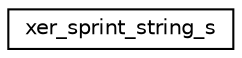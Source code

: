 digraph "Graphical Class Hierarchy"
{
 // LATEX_PDF_SIZE
  edge [fontname="Helvetica",fontsize="10",labelfontname="Helvetica",labelfontsize="10"];
  node [fontname="Helvetica",fontsize="10",shape=record];
  rankdir="LR";
  Node0 [label="xer_sprint_string_s",height=0.2,width=0.4,color="black", fillcolor="white", style="filled",URL="$structxer__sprint__string__s.html",tooltip=" "];
}
